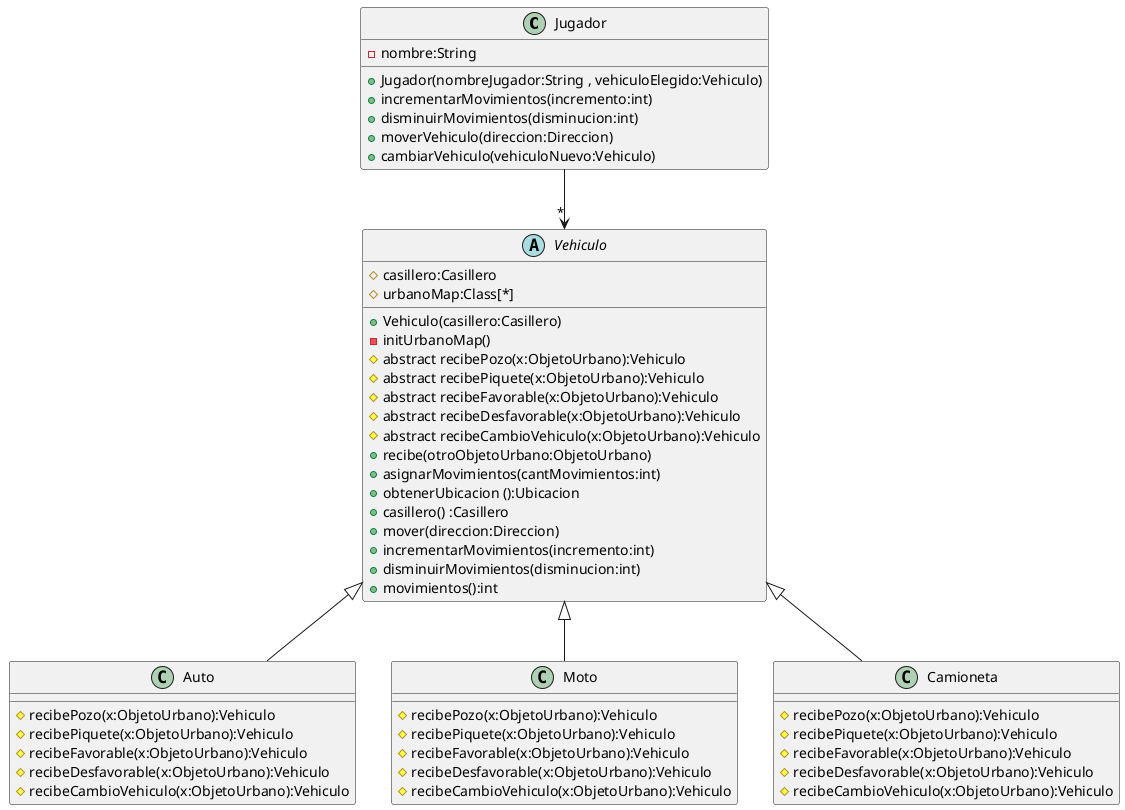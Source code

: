 @startuml
class Jugador{
-nombre:String
+Jugador(nombreJugador:String , vehiculoElegido:Vehiculo)
+incrementarMovimientos(incremento:int)
+disminuirMovimientos(disminucion:int)
+moverVehiculo(direccion:Direccion)
+cambiarVehiculo(vehiculoNuevo:Vehiculo)
}
abstract Vehiculo{
#casillero:Casillero
#urbanoMap:Class[*]
+Vehiculo(casillero:Casillero)
-initUrbanoMap()
#abstract recibePozo(x:ObjetoUrbano):Vehiculo
#abstract recibePiquete(x:ObjetoUrbano):Vehiculo
#abstract recibeFavorable(x:ObjetoUrbano):Vehiculo
#abstract recibeDesfavorable(x:ObjetoUrbano):Vehiculo
#abstract recibeCambioVehiculo(x:ObjetoUrbano):Vehiculo
+recibe(otroObjetoUrbano:ObjetoUrbano)
+asignarMovimientos(cantMovimientos:int)
+obtenerUbicacion ():Ubicacion
+casillero() :Casillero
+mover(direccion:Direccion)
+incrementarMovimientos(incremento:int)
+disminuirMovimientos(disminucion:int)
+movimientos():int
}

class Auto{
# recibePozo(x:ObjetoUrbano):Vehiculo
# recibePiquete(x:ObjetoUrbano):Vehiculo
# recibeFavorable(x:ObjetoUrbano):Vehiculo
# recibeDesfavorable(x:ObjetoUrbano):Vehiculo
# recibeCambioVehiculo(x:ObjetoUrbano):Vehiculo
}
class Moto{
# recibePozo(x:ObjetoUrbano):Vehiculo
# recibePiquete(x:ObjetoUrbano):Vehiculo
# recibeFavorable(x:ObjetoUrbano):Vehiculo
# recibeDesfavorable(x:ObjetoUrbano):Vehiculo
# recibeCambioVehiculo(x:ObjetoUrbano):Vehiculo
}
class Camioneta{
# recibePozo(x:ObjetoUrbano):Vehiculo
# recibePiquete(x:ObjetoUrbano):Vehiculo
# recibeFavorable(x:ObjetoUrbano):Vehiculo
# recibeDesfavorable(x:ObjetoUrbano):Vehiculo
# recibeCambioVehiculo(x:ObjetoUrbano):Vehiculo
}
Jugador --> "*" Vehiculo
Vehiculo <|-- Auto
Vehiculo <|-- Moto
Vehiculo <|-- Camioneta


@enduml
